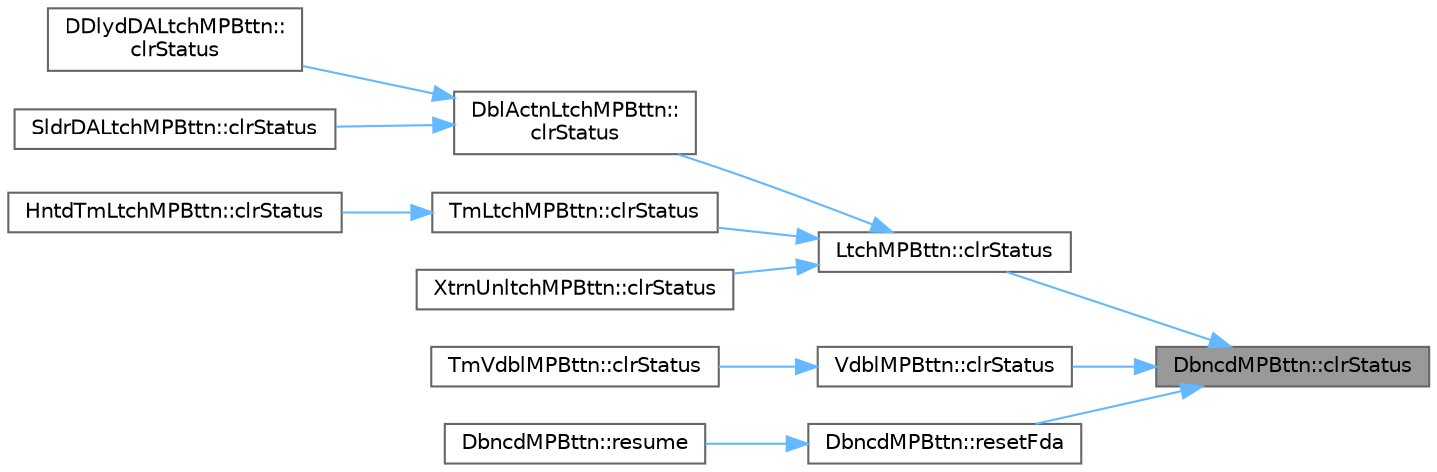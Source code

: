 digraph "DbncdMPBttn::clrStatus"
{
 // LATEX_PDF_SIZE
  bgcolor="transparent";
  edge [fontname=Helvetica,fontsize=10,labelfontname=Helvetica,labelfontsize=10];
  node [fontname=Helvetica,fontsize=10,shape=box,height=0.2,width=0.4];
  rankdir="RL";
  Node1 [id="Node000001",label="DbncdMPBttn::clrStatus",height=0.2,width=0.4,color="gray40", fillcolor="grey60", style="filled", fontcolor="black",tooltip="Clears and resets flags, timers and counters modified through the object's signals processing."];
  Node1 -> Node2 [id="edge1_Node000001_Node000002",dir="back",color="steelblue1",style="solid",tooltip=" "];
  Node2 [id="Node000002",label="LtchMPBttn::clrStatus",height=0.2,width=0.4,color="grey40", fillcolor="white", style="filled",URL="$class_ltch_m_p_bttn.html#aa52047bd930afc19d8c1f9026f7605ef",tooltip="See DbncdMPBttn::clrStatus(bool)"];
  Node2 -> Node3 [id="edge2_Node000002_Node000003",dir="back",color="steelblue1",style="solid",tooltip=" "];
  Node3 [id="Node000003",label="DblActnLtchMPBttn::\lclrStatus",height=0.2,width=0.4,color="grey40", fillcolor="white", style="filled",URL="$class_dbl_actn_ltch_m_p_bttn.html#a7454fc41a95d7bb028831a66781dffb3",tooltip="See DbncddMPBttn::clrStatus(bool)"];
  Node3 -> Node4 [id="edge3_Node000003_Node000004",dir="back",color="steelblue1",style="solid",tooltip=" "];
  Node4 [id="Node000004",label="DDlydDALtchMPBttn::\lclrStatus",height=0.2,width=0.4,color="grey40", fillcolor="white", style="filled",URL="$class_d_dlyd_d_a_ltch_m_p_bttn.html#a718400e48b49ebeba26f39ac311ce178",tooltip="See DbncddMPBttn::clrStatus(bool)"];
  Node3 -> Node5 [id="edge4_Node000003_Node000005",dir="back",color="steelblue1",style="solid",tooltip=" "];
  Node5 [id="Node000005",label="SldrDALtchMPBttn::clrStatus",height=0.2,width=0.4,color="grey40", fillcolor="white", style="filled",URL="$class_sldr_d_a_ltch_m_p_bttn.html#a161080d6983f7f79f3947921fdb361ef",tooltip=" "];
  Node2 -> Node6 [id="edge5_Node000002_Node000006",dir="back",color="steelblue1",style="solid",tooltip=" "];
  Node6 [id="Node000006",label="TmLtchMPBttn::clrStatus",height=0.2,width=0.4,color="grey40", fillcolor="white", style="filled",URL="$class_tm_ltch_m_p_bttn.html#a8c27b3a6f642a4c7bb4d27b56cc3abaf",tooltip="see DbncdMPBttn::clrStatus(bool)"];
  Node6 -> Node7 [id="edge6_Node000006_Node000007",dir="back",color="steelblue1",style="solid",tooltip=" "];
  Node7 [id="Node000007",label="HntdTmLtchMPBttn::clrStatus",height=0.2,width=0.4,color="grey40", fillcolor="white", style="filled",URL="$class_hntd_tm_ltch_m_p_bttn.html#aa87d5a52555a45bc3c2f1276cfe8a446",tooltip="see DbncdMPBttn::clrStatus(bool)"];
  Node2 -> Node8 [id="edge7_Node000002_Node000008",dir="back",color="steelblue1",style="solid",tooltip=" "];
  Node8 [id="Node000008",label="XtrnUnltchMPBttn::clrStatus",height=0.2,width=0.4,color="grey40", fillcolor="white", style="filled",URL="$class_xtrn_unltch_m_p_bttn.html#a9f9876219729a8d821c298d8f2402681",tooltip="See DbncdMPBttn::clrStatus(bool)"];
  Node1 -> Node9 [id="edge8_Node000001_Node000009",dir="back",color="steelblue1",style="solid",tooltip=" "];
  Node9 [id="Node000009",label="VdblMPBttn::clrStatus",height=0.2,width=0.4,color="grey40", fillcolor="white", style="filled",URL="$class_vdbl_m_p_bttn.html#a7ea82534da6a8f39d9715a3126387d30",tooltip="See DbncdMPBttn::clrStatus(bool)"];
  Node9 -> Node10 [id="edge9_Node000009_Node000010",dir="back",color="steelblue1",style="solid",tooltip=" "];
  Node10 [id="Node000010",label="TmVdblMPBttn::clrStatus",height=0.2,width=0.4,color="grey40", fillcolor="white", style="filled",URL="$class_tm_vdbl_m_p_bttn.html#a33bb7f6a78ea9c912a6d2c906ef756e5",tooltip="See DbncdMPBttn::clrStatus(bool)"];
  Node1 -> Node11 [id="edge10_Node000001_Node000011",dir="back",color="steelblue1",style="solid",tooltip=" "];
  Node11 [id="Node000011",label="DbncdMPBttn::resetFda",height=0.2,width=0.4,color="grey40", fillcolor="white", style="filled",URL="$class_dbncd_m_p_bttn.html#a2df98cfb822df05bc232143f883e5c32",tooltip="Resets the MPB behavior automaton to it's Initial or Start State"];
  Node11 -> Node12 [id="edge11_Node000011_Node000012",dir="back",color="steelblue1",style="solid",tooltip=" "];
  Node12 [id="Node000012",label="DbncdMPBttn::resume",height=0.2,width=0.4,color="grey40", fillcolor="white", style="filled",URL="$class_dbncd_m_p_bttn.html#a9540a12554008a6705056b02fbafed38",tooltip="Restarts the software timer updating the calculation of the object internal flags."];
}
